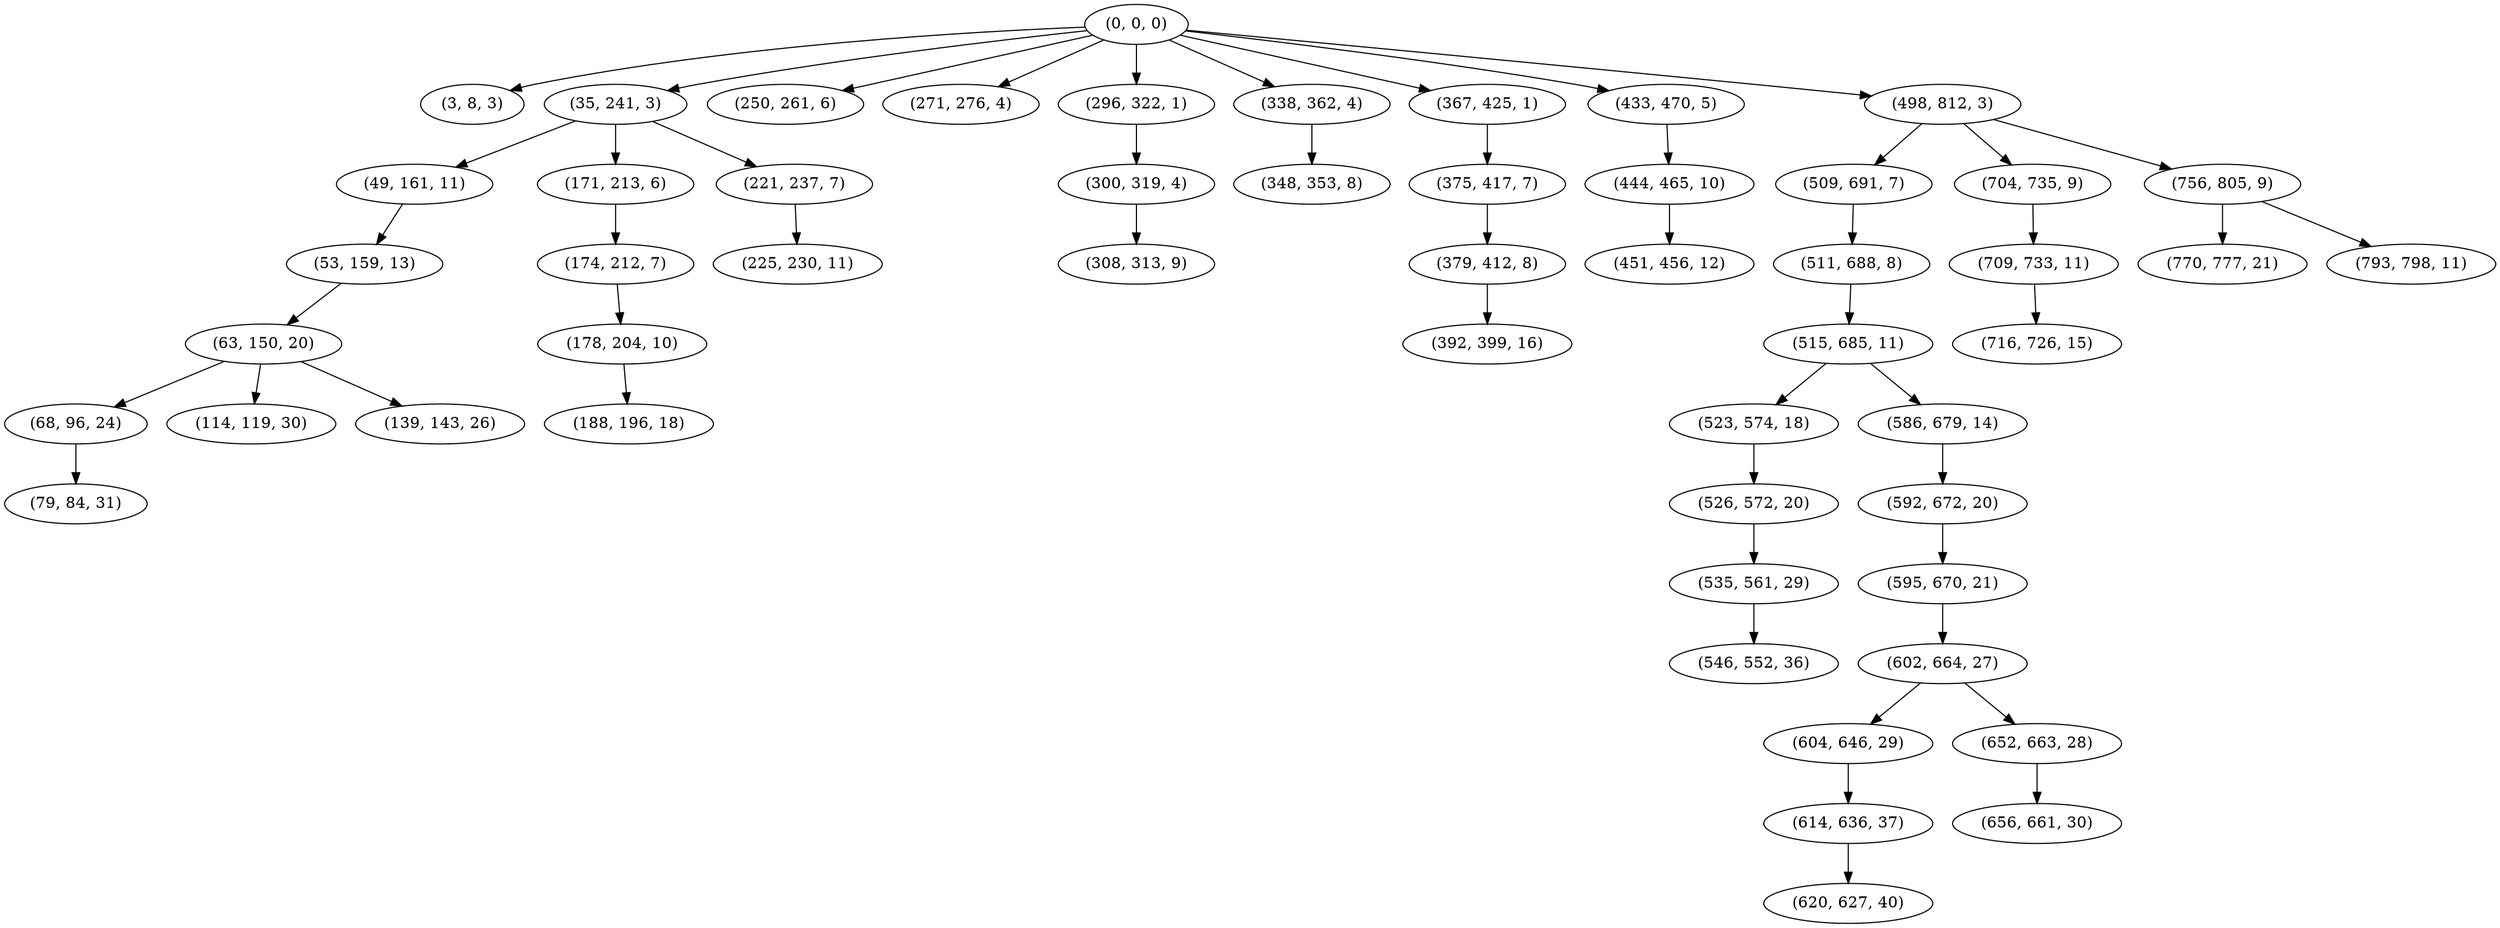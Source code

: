 digraph tree {
    "(0, 0, 0)";
    "(3, 8, 3)";
    "(35, 241, 3)";
    "(49, 161, 11)";
    "(53, 159, 13)";
    "(63, 150, 20)";
    "(68, 96, 24)";
    "(79, 84, 31)";
    "(114, 119, 30)";
    "(139, 143, 26)";
    "(171, 213, 6)";
    "(174, 212, 7)";
    "(178, 204, 10)";
    "(188, 196, 18)";
    "(221, 237, 7)";
    "(225, 230, 11)";
    "(250, 261, 6)";
    "(271, 276, 4)";
    "(296, 322, 1)";
    "(300, 319, 4)";
    "(308, 313, 9)";
    "(338, 362, 4)";
    "(348, 353, 8)";
    "(367, 425, 1)";
    "(375, 417, 7)";
    "(379, 412, 8)";
    "(392, 399, 16)";
    "(433, 470, 5)";
    "(444, 465, 10)";
    "(451, 456, 12)";
    "(498, 812, 3)";
    "(509, 691, 7)";
    "(511, 688, 8)";
    "(515, 685, 11)";
    "(523, 574, 18)";
    "(526, 572, 20)";
    "(535, 561, 29)";
    "(546, 552, 36)";
    "(586, 679, 14)";
    "(592, 672, 20)";
    "(595, 670, 21)";
    "(602, 664, 27)";
    "(604, 646, 29)";
    "(614, 636, 37)";
    "(620, 627, 40)";
    "(652, 663, 28)";
    "(656, 661, 30)";
    "(704, 735, 9)";
    "(709, 733, 11)";
    "(716, 726, 15)";
    "(756, 805, 9)";
    "(770, 777, 21)";
    "(793, 798, 11)";
    "(0, 0, 0)" -> "(3, 8, 3)";
    "(0, 0, 0)" -> "(35, 241, 3)";
    "(0, 0, 0)" -> "(250, 261, 6)";
    "(0, 0, 0)" -> "(271, 276, 4)";
    "(0, 0, 0)" -> "(296, 322, 1)";
    "(0, 0, 0)" -> "(338, 362, 4)";
    "(0, 0, 0)" -> "(367, 425, 1)";
    "(0, 0, 0)" -> "(433, 470, 5)";
    "(0, 0, 0)" -> "(498, 812, 3)";
    "(35, 241, 3)" -> "(49, 161, 11)";
    "(35, 241, 3)" -> "(171, 213, 6)";
    "(35, 241, 3)" -> "(221, 237, 7)";
    "(49, 161, 11)" -> "(53, 159, 13)";
    "(53, 159, 13)" -> "(63, 150, 20)";
    "(63, 150, 20)" -> "(68, 96, 24)";
    "(63, 150, 20)" -> "(114, 119, 30)";
    "(63, 150, 20)" -> "(139, 143, 26)";
    "(68, 96, 24)" -> "(79, 84, 31)";
    "(171, 213, 6)" -> "(174, 212, 7)";
    "(174, 212, 7)" -> "(178, 204, 10)";
    "(178, 204, 10)" -> "(188, 196, 18)";
    "(221, 237, 7)" -> "(225, 230, 11)";
    "(296, 322, 1)" -> "(300, 319, 4)";
    "(300, 319, 4)" -> "(308, 313, 9)";
    "(338, 362, 4)" -> "(348, 353, 8)";
    "(367, 425, 1)" -> "(375, 417, 7)";
    "(375, 417, 7)" -> "(379, 412, 8)";
    "(379, 412, 8)" -> "(392, 399, 16)";
    "(433, 470, 5)" -> "(444, 465, 10)";
    "(444, 465, 10)" -> "(451, 456, 12)";
    "(498, 812, 3)" -> "(509, 691, 7)";
    "(498, 812, 3)" -> "(704, 735, 9)";
    "(498, 812, 3)" -> "(756, 805, 9)";
    "(509, 691, 7)" -> "(511, 688, 8)";
    "(511, 688, 8)" -> "(515, 685, 11)";
    "(515, 685, 11)" -> "(523, 574, 18)";
    "(515, 685, 11)" -> "(586, 679, 14)";
    "(523, 574, 18)" -> "(526, 572, 20)";
    "(526, 572, 20)" -> "(535, 561, 29)";
    "(535, 561, 29)" -> "(546, 552, 36)";
    "(586, 679, 14)" -> "(592, 672, 20)";
    "(592, 672, 20)" -> "(595, 670, 21)";
    "(595, 670, 21)" -> "(602, 664, 27)";
    "(602, 664, 27)" -> "(604, 646, 29)";
    "(602, 664, 27)" -> "(652, 663, 28)";
    "(604, 646, 29)" -> "(614, 636, 37)";
    "(614, 636, 37)" -> "(620, 627, 40)";
    "(652, 663, 28)" -> "(656, 661, 30)";
    "(704, 735, 9)" -> "(709, 733, 11)";
    "(709, 733, 11)" -> "(716, 726, 15)";
    "(756, 805, 9)" -> "(770, 777, 21)";
    "(756, 805, 9)" -> "(793, 798, 11)";
}
